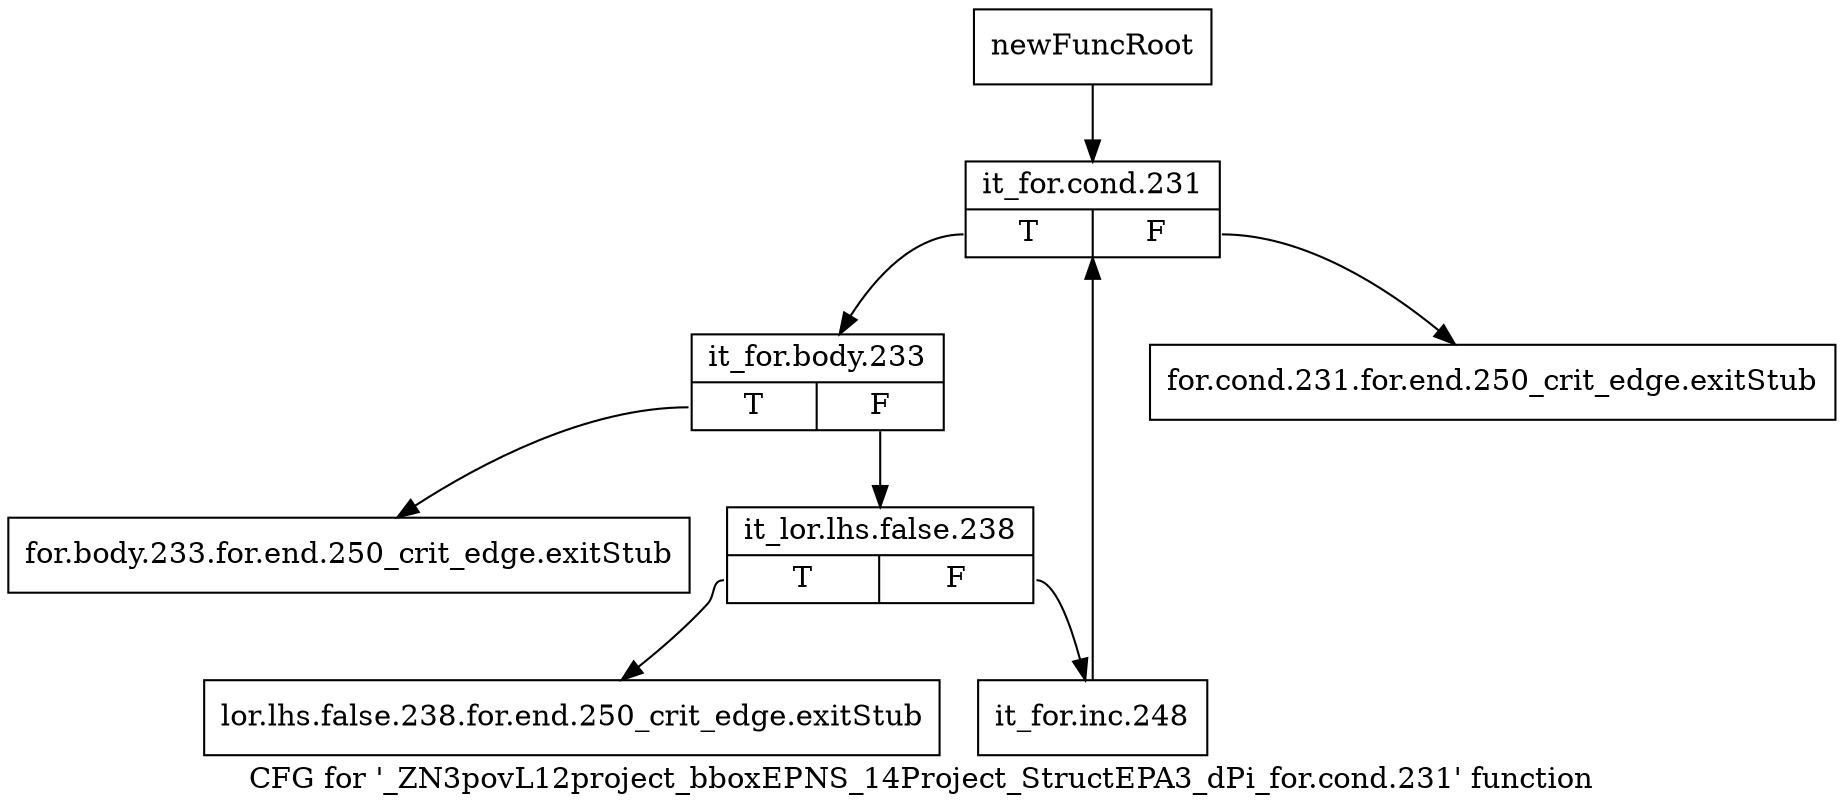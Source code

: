 digraph "CFG for '_ZN3povL12project_bboxEPNS_14Project_StructEPA3_dPi_for.cond.231' function" {
	label="CFG for '_ZN3povL12project_bboxEPNS_14Project_StructEPA3_dPi_for.cond.231' function";

	Node0x2576200 [shape=record,label="{newFuncRoot}"];
	Node0x2576200 -> Node0x2576340;
	Node0x2576250 [shape=record,label="{for.cond.231.for.end.250_crit_edge.exitStub}"];
	Node0x25762a0 [shape=record,label="{for.body.233.for.end.250_crit_edge.exitStub}"];
	Node0x25762f0 [shape=record,label="{lor.lhs.false.238.for.end.250_crit_edge.exitStub}"];
	Node0x2576340 [shape=record,label="{it_for.cond.231|{<s0>T|<s1>F}}"];
	Node0x2576340:s0 -> Node0x2576390;
	Node0x2576340:s1 -> Node0x2576250;
	Node0x2576390 [shape=record,label="{it_for.body.233|{<s0>T|<s1>F}}"];
	Node0x2576390:s0 -> Node0x25762a0;
	Node0x2576390:s1 -> Node0x25763e0;
	Node0x25763e0 [shape=record,label="{it_lor.lhs.false.238|{<s0>T|<s1>F}}"];
	Node0x25763e0:s0 -> Node0x25762f0;
	Node0x25763e0:s1 -> Node0x2576430;
	Node0x2576430 [shape=record,label="{it_for.inc.248}"];
	Node0x2576430 -> Node0x2576340;
}
